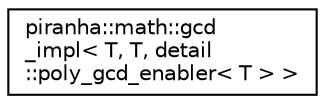 digraph "Graphical Class Hierarchy"
{
  edge [fontname="Helvetica",fontsize="10",labelfontname="Helvetica",labelfontsize="10"];
  node [fontname="Helvetica",fontsize="10",shape=record];
  rankdir="LR";
  Node0 [label="piranha::math::gcd\l_impl\< T, T, detail\l::poly_gcd_enabler\< T \> \>",height=0.2,width=0.4,color="black", fillcolor="white", style="filled",URL="$structpiranha_1_1math_1_1gcd__impl_3_01_t_00_01_t_00_01detail_1_1poly__gcd__enabler_3_01_t_01_4_01_4.html",tooltip="Implementation of piranha::math::gcd() for piranha::polynomial. "];
}
